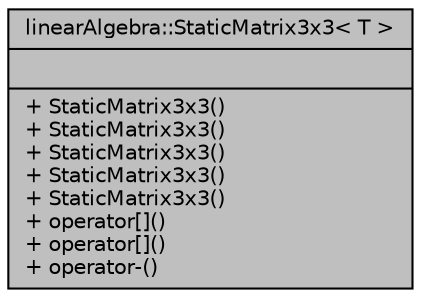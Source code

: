 digraph "linearAlgebra::StaticMatrix3x3&lt; T &gt;"
{
 // LATEX_PDF_SIZE
  edge [fontname="Helvetica",fontsize="10",labelfontname="Helvetica",labelfontsize="10"];
  node [fontname="Helvetica",fontsize="10",shape=record];
  Node1 [label="{linearAlgebra::StaticMatrix3x3\< T \>\n||+ StaticMatrix3x3()\l+ StaticMatrix3x3()\l+ StaticMatrix3x3()\l+ StaticMatrix3x3()\l+ StaticMatrix3x3()\l+ operator[]()\l+ operator[]()\l+ operator-()\l}",height=0.2,width=0.4,color="black", fillcolor="grey75", style="filled", fontcolor="black",tooltip="template Matrix class with 3 rows and 3 columns"];
}
